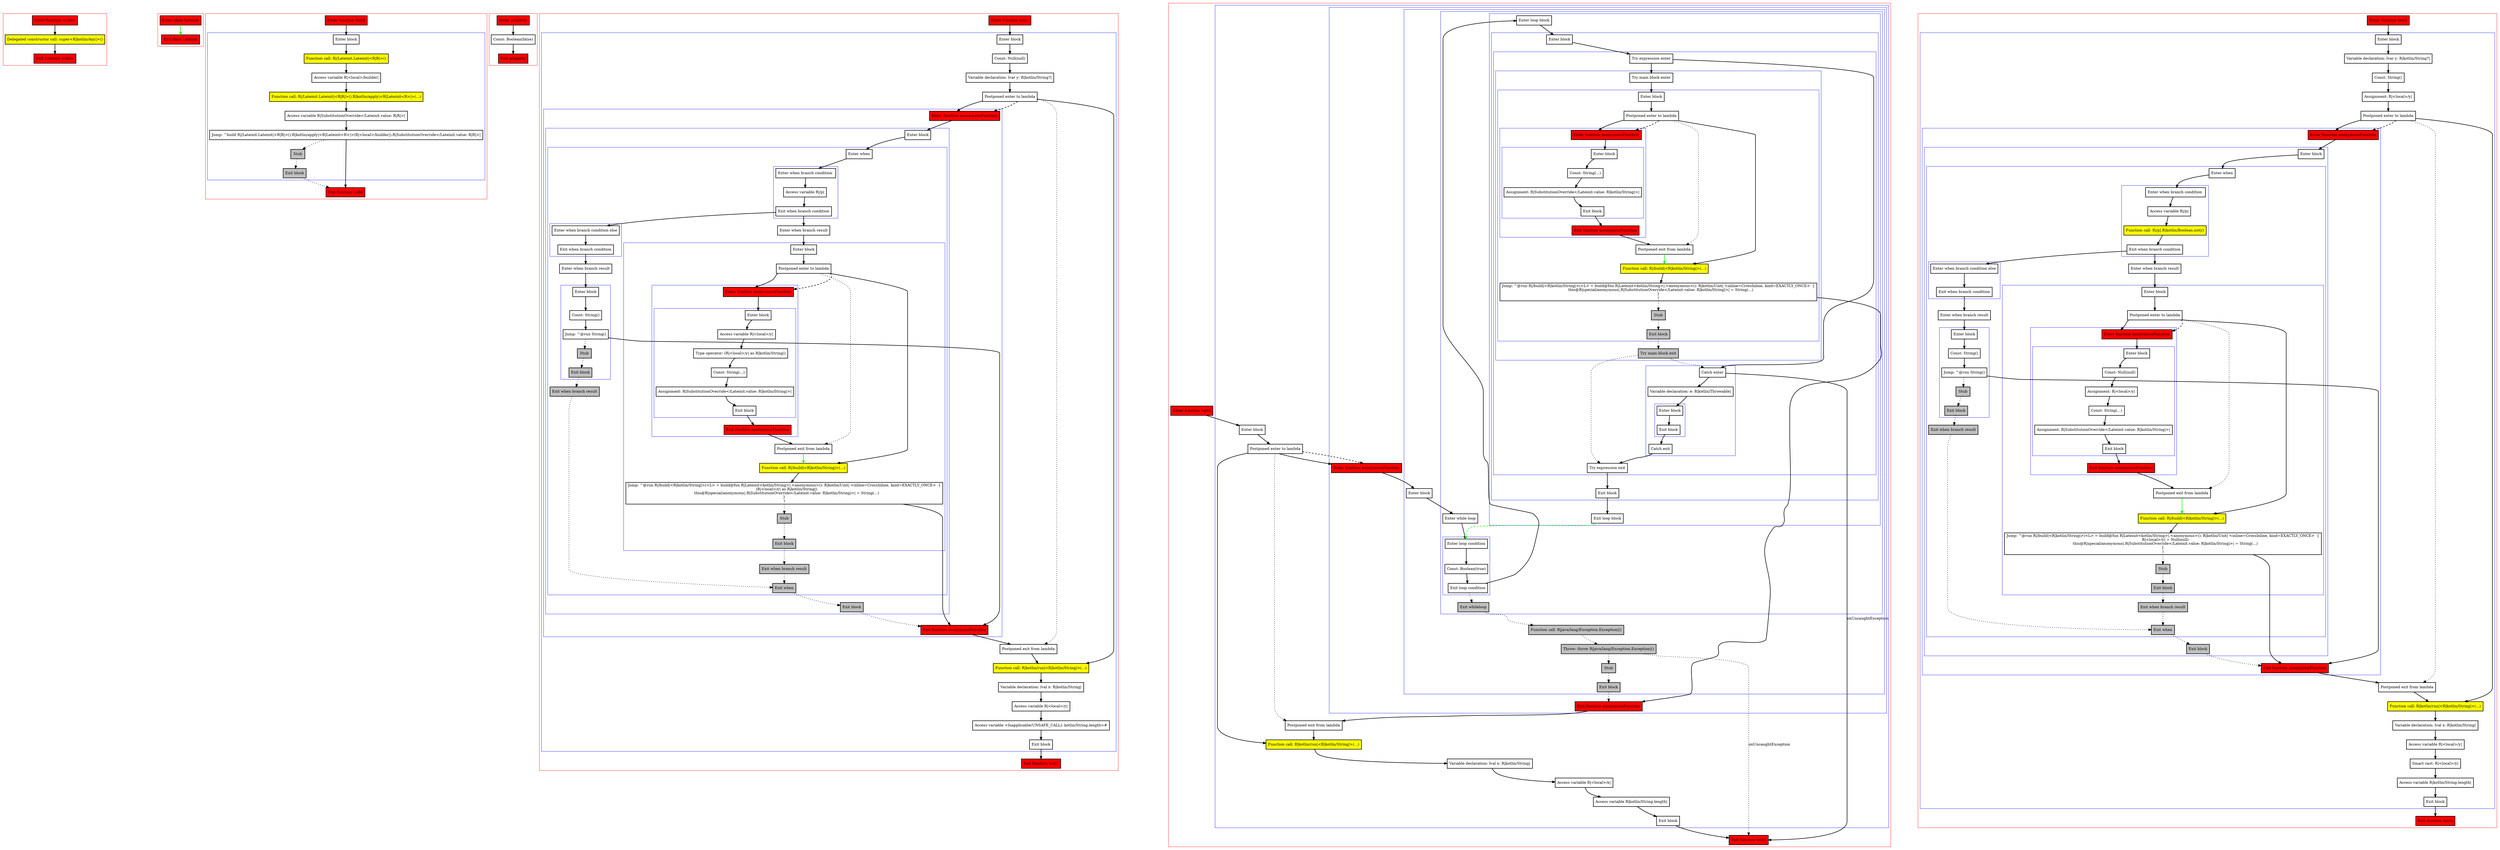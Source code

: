 digraph postponedLambdaInReturn_kt {
    graph [nodesep=3]
    node [shape=box penwidth=2]
    edge [penwidth=2]

    subgraph cluster_0 {
        color=red
        0 [label="Enter function <init>" style="filled" fillcolor=red];
        1 [label="Delegated constructor call: super<R|kotlin/Any|>()" style="filled" fillcolor=yellow];
        2 [label="Exit function <init>" style="filled" fillcolor=red];
    }
    0 -> {1};
    1 -> {2};

    subgraph cluster_1 {
        color=red
        3 [label="Enter class Lateinit" style="filled" fillcolor=red];
        4 [label="Exit class Lateinit" style="filled" fillcolor=red];
    }
    3 -> {4} [color=green];

    subgraph cluster_2 {
        color=red
        5 [label="Enter function build" style="filled" fillcolor=red];
        subgraph cluster_3 {
            color=blue
            6 [label="Enter block"];
            7 [label="Function call: R|/Lateinit.Lateinit|<R|R|>()" style="filled" fillcolor=yellow];
            8 [label="Access variable R|<local>/builder|"];
            9 [label="Function call: R|/Lateinit.Lateinit|<R|R|>().R|kotlin/apply|<R|Lateinit<R>|>(...)" style="filled" fillcolor=yellow];
            10 [label="Access variable R|SubstitutionOverride</Lateinit.value: R|R|>|"];
            11 [label="Jump: ^build R|/Lateinit.Lateinit|<R|R|>().R|kotlin/apply|<R|Lateinit<R>|>(R|<local>/builder|).R|SubstitutionOverride</Lateinit.value: R|R|>|"];
            12 [label="Stub" style="filled" fillcolor=gray];
            13 [label="Exit block" style="filled" fillcolor=gray];
        }
        14 [label="Exit function build" style="filled" fillcolor=red];
    }
    5 -> {6};
    6 -> {7};
    7 -> {8};
    8 -> {9};
    9 -> {10};
    10 -> {11};
    11 -> {14};
    11 -> {12} [style=dotted];
    12 -> {13} [style=dotted];
    13 -> {14} [style=dotted];

    subgraph cluster_4 {
        color=red
        15 [label="Enter property" style="filled" fillcolor=red];
        16 [label="Const: Boolean(false)"];
        17 [label="Exit property" style="filled" fillcolor=red];
    }
    15 -> {16};
    16 -> {17};

    subgraph cluster_5 {
        color=red
        18 [label="Enter function test1" style="filled" fillcolor=red];
        subgraph cluster_6 {
            color=blue
            19 [label="Enter block"];
            20 [label="Const: Null(null)"];
            21 [label="Variable declaration: lvar y: R|kotlin/String?|"];
            22 [label="Postponed enter to lambda"];
            subgraph cluster_7 {
                color=blue
                30 [label="Enter function anonymousFunction" style="filled" fillcolor=red];
                subgraph cluster_8 {
                    color=blue
                    31 [label="Enter block"];
                    subgraph cluster_9 {
                        color=blue
                        32 [label="Enter when"];
                        subgraph cluster_10 {
                            color=blue
                            33 [label="Enter when branch condition "];
                            34 [label="Access variable R|/p|"];
                            35 [label="Exit when branch condition"];
                        }
                        subgraph cluster_11 {
                            color=blue
                            36 [label="Enter when branch condition else"];
                            37 [label="Exit when branch condition"];
                        }
                        38 [label="Enter when branch result"];
                        subgraph cluster_12 {
                            color=blue
                            39 [label="Enter block"];
                            40 [label="Const: String()"];
                            41 [label="Jump: ^@run String()"];
                            42 [label="Stub" style="filled" fillcolor=gray];
                            43 [label="Exit block" style="filled" fillcolor=gray];
                        }
                        44 [label="Exit when branch result" style="filled" fillcolor=gray];
                        45 [label="Enter when branch result"];
                        subgraph cluster_13 {
                            color=blue
                            46 [label="Enter block"];
                            47 [label="Postponed enter to lambda"];
                            subgraph cluster_14 {
                                color=blue
                                57 [label="Enter function anonymousFunction" style="filled" fillcolor=red];
                                subgraph cluster_15 {
                                    color=blue
                                    58 [label="Enter block"];
                                    59 [label="Access variable R|<local>/y|"];
                                    60 [label="Type operator: (R|<local>/y| as R|kotlin/String|)"];
                                    61 [label="Const: String(...)"];
                                    62 [label="Assignment: R|SubstitutionOverride</Lateinit.value: R|kotlin/String|>|"];
                                    63 [label="Exit block"];
                                }
                                64 [label="Exit function anonymousFunction" style="filled" fillcolor=red];
                            }
                            48 [label="Postponed exit from lambda"];
                            49 [label="Function call: R|/build|<R|kotlin/String|>(...)" style="filled" fillcolor=yellow];
                            50 [label="Jump: ^@run R|/build|<R|kotlin/String|>(<L> = build@fun R|Lateinit<kotlin/String>|.<anonymous>(): R|kotlin/Unit| <inline=CrossInline, kind=EXACTLY_ONCE>  {
    (R|<local>/y| as R|kotlin/String|)
    this@R|special/anonymous|.R|SubstitutionOverride</Lateinit.value: R|kotlin/String|>| = String(...)
}
)"];
                            51 [label="Stub" style="filled" fillcolor=gray];
                            52 [label="Exit block" style="filled" fillcolor=gray];
                        }
                        53 [label="Exit when branch result" style="filled" fillcolor=gray];
                        54 [label="Exit when" style="filled" fillcolor=gray];
                    }
                    55 [label="Exit block" style="filled" fillcolor=gray];
                }
                56 [label="Exit function anonymousFunction" style="filled" fillcolor=red];
            }
            23 [label="Postponed exit from lambda"];
            24 [label="Function call: R|kotlin/run|<R|kotlin/String|>(...)" style="filled" fillcolor=yellow];
            25 [label="Variable declaration: lval x: R|kotlin/String|"];
            26 [label="Access variable R|<local>/y|"];
            27 [label="Access variable <Inapplicable(UNSAFE_CALL): kotlin/String.length>#"];
            28 [label="Exit block"];
        }
        29 [label="Exit function test1" style="filled" fillcolor=red];
    }
    18 -> {19};
    19 -> {20};
    20 -> {21};
    21 -> {22};
    22 -> {30 24};
    22 -> {23} [style=dotted];
    22 -> {30} [style=dashed];
    23 -> {24};
    24 -> {25};
    25 -> {26};
    26 -> {27};
    27 -> {28};
    28 -> {29};
    30 -> {31};
    31 -> {32};
    32 -> {33};
    33 -> {34};
    34 -> {35};
    35 -> {45 36};
    36 -> {37};
    37 -> {38};
    38 -> {39};
    39 -> {40};
    40 -> {41};
    41 -> {56};
    41 -> {42} [style=dotted];
    42 -> {43} [style=dotted];
    43 -> {44} [style=dotted];
    44 -> {54} [style=dotted];
    45 -> {46};
    46 -> {47};
    47 -> {49 57};
    47 -> {48} [style=dotted];
    47 -> {57} [style=dashed];
    48 -> {49} [color=green];
    49 -> {50};
    50 -> {56};
    50 -> {51} [style=dotted];
    51 -> {52} [style=dotted];
    52 -> {53} [style=dotted];
    53 -> {54} [style=dotted];
    54 -> {55} [style=dotted];
    55 -> {56} [style=dotted];
    56 -> {23};
    57 -> {58};
    58 -> {59};
    59 -> {60};
    60 -> {61};
    61 -> {62};
    62 -> {63};
    63 -> {64};
    64 -> {48};

    subgraph cluster_16 {
        color=red
        65 [label="Enter function test2" style="filled" fillcolor=red];
        subgraph cluster_17 {
            color=blue
            66 [label="Enter block"];
            67 [label="Postponed enter to lambda"];
            subgraph cluster_18 {
                color=blue
                75 [label="Enter function anonymousFunction" style="filled" fillcolor=red];
                subgraph cluster_19 {
                    color=blue
                    76 [label="Enter block"];
                    subgraph cluster_20 {
                        color=blue
                        77 [label="Enter while loop"];
                        subgraph cluster_21 {
                            color=blue
                            78 [label="Enter loop condition"];
                            79 [label="Const: Boolean(true)"];
                            80 [label="Exit loop condition"];
                        }
                        subgraph cluster_22 {
                            color=blue
                            81 [label="Enter loop block"];
                            subgraph cluster_23 {
                                color=blue
                                82 [label="Enter block"];
                                subgraph cluster_24 {
                                    color=blue
                                    83 [label="Try expression enter"];
                                    subgraph cluster_25 {
                                        color=blue
                                        84 [label="Try main block enter"];
                                        subgraph cluster_26 {
                                            color=blue
                                            85 [label="Enter block"];
                                            86 [label="Postponed enter to lambda"];
                                            subgraph cluster_27 {
                                                color=blue
                                                107 [label="Enter function anonymousFunction" style="filled" fillcolor=red];
                                                subgraph cluster_28 {
                                                    color=blue
                                                    108 [label="Enter block"];
                                                    109 [label="Const: String(...)"];
                                                    110 [label="Assignment: R|SubstitutionOverride</Lateinit.value: R|kotlin/String|>|"];
                                                    111 [label="Exit block"];
                                                }
                                                112 [label="Exit function anonymousFunction" style="filled" fillcolor=red];
                                            }
                                            87 [label="Postponed exit from lambda"];
                                            88 [label="Function call: R|/build|<R|kotlin/String|>(...)" style="filled" fillcolor=yellow];
                                            89 [label="Jump: ^@run R|/build|<R|kotlin/String|>(<L> = build@fun R|Lateinit<kotlin/String>|.<anonymous>(): R|kotlin/Unit| <inline=CrossInline, kind=EXACTLY_ONCE>  {
    this@R|special/anonymous|.R|SubstitutionOverride</Lateinit.value: R|kotlin/String|>| = String(...)
}
)"];
                                            90 [label="Stub" style="filled" fillcolor=gray];
                                            91 [label="Exit block" style="filled" fillcolor=gray];
                                        }
                                        92 [label="Try main block exit" style="filled" fillcolor=gray];
                                    }
                                    subgraph cluster_29 {
                                        color=blue
                                        93 [label="Catch enter"];
                                        94 [label="Variable declaration: e: R|kotlin/Throwable|"];
                                        subgraph cluster_30 {
                                            color=blue
                                            95 [label="Enter block"];
                                            96 [label="Exit block"];
                                        }
                                        97 [label="Catch exit"];
                                    }
                                    98 [label="Try expression exit"];
                                }
                                99 [label="Exit block"];
                            }
                            100 [label="Exit loop block"];
                        }
                        101 [label="Exit whileloop" style="filled" fillcolor=gray];
                    }
                    102 [label="Function call: R|java/lang/Exception.Exception|()" style="filled" fillcolor=gray];
                    103 [label="Throw: throw R|java/lang/Exception.Exception|()" style="filled" fillcolor=gray];
                    104 [label="Stub" style="filled" fillcolor=gray];
                    105 [label="Exit block" style="filled" fillcolor=gray];
                }
                106 [label="Exit function anonymousFunction" style="filled" fillcolor=red];
            }
            68 [label="Postponed exit from lambda"];
            69 [label="Function call: R|kotlin/run|<R|kotlin/String|>(...)" style="filled" fillcolor=yellow];
            70 [label="Variable declaration: lval x: R|kotlin/String|"];
            71 [label="Access variable R|<local>/x|"];
            72 [label="Access variable R|kotlin/String.length|"];
            73 [label="Exit block"];
        }
        74 [label="Exit function test2" style="filled" fillcolor=red];
    }
    65 -> {66};
    66 -> {67};
    67 -> {75 69};
    67 -> {68} [style=dotted];
    67 -> {75} [style=dashed];
    68 -> {69};
    69 -> {70};
    70 -> {71};
    71 -> {72};
    72 -> {73};
    73 -> {74};
    75 -> {76};
    76 -> {77};
    77 -> {78};
    78 -> {79};
    79 -> {80};
    80 -> {81};
    80 -> {101} [style=dotted];
    81 -> {82};
    82 -> {83};
    83 -> {84 93};
    84 -> {85};
    85 -> {86};
    86 -> {88 107};
    86 -> {87} [style=dotted];
    86 -> {107} [style=dashed];
    87 -> {88} [color=green];
    88 -> {89};
    89 -> {106};
    89 -> {90} [style=dotted];
    90 -> {91} [style=dotted];
    91 -> {92} [style=dotted];
    92 -> {98 93} [style=dotted];
    93 -> {94};
    93 -> {74}    [label=onUncaughtException];
    94 -> {95};
    95 -> {96};
    96 -> {97};
    97 -> {98};
    98 -> {99};
    99 -> {100};
    100 -> {78} [color=green style=dashed];
    101 -> {102} [style=dotted];
    102 -> {103} [style=dotted];
    103 -> {104} [style=dotted];
    103 -> {74} [style=dotted]    [label=onUncaughtException];
    104 -> {105} [style=dotted];
    105 -> {106} [style=dotted];
    106 -> {68};
    107 -> {108};
    108 -> {109};
    109 -> {110};
    110 -> {111};
    111 -> {112};
    112 -> {87};

    subgraph cluster_31 {
        color=red
        113 [label="Enter function test3" style="filled" fillcolor=red];
        subgraph cluster_32 {
            color=blue
            114 [label="Enter block"];
            115 [label="Variable declaration: lvar y: R|kotlin/String?|"];
            116 [label="Const: String()"];
            117 [label="Assignment: R|<local>/y|"];
            118 [label="Postponed enter to lambda"];
            subgraph cluster_33 {
                color=blue
                127 [label="Enter function anonymousFunction" style="filled" fillcolor=red];
                subgraph cluster_34 {
                    color=blue
                    128 [label="Enter block"];
                    subgraph cluster_35 {
                        color=blue
                        129 [label="Enter when"];
                        subgraph cluster_36 {
                            color=blue
                            130 [label="Enter when branch condition "];
                            131 [label="Access variable R|/p|"];
                            132 [label="Function call: R|/p|.R|kotlin/Boolean.not|()" style="filled" fillcolor=yellow];
                            133 [label="Exit when branch condition"];
                        }
                        subgraph cluster_37 {
                            color=blue
                            134 [label="Enter when branch condition else"];
                            135 [label="Exit when branch condition"];
                        }
                        136 [label="Enter when branch result"];
                        subgraph cluster_38 {
                            color=blue
                            137 [label="Enter block"];
                            138 [label="Const: String()"];
                            139 [label="Jump: ^@run String()"];
                            140 [label="Stub" style="filled" fillcolor=gray];
                            141 [label="Exit block" style="filled" fillcolor=gray];
                        }
                        142 [label="Exit when branch result" style="filled" fillcolor=gray];
                        143 [label="Enter when branch result"];
                        subgraph cluster_39 {
                            color=blue
                            144 [label="Enter block"];
                            145 [label="Postponed enter to lambda"];
                            subgraph cluster_40 {
                                color=blue
                                155 [label="Enter function anonymousFunction" style="filled" fillcolor=red];
                                subgraph cluster_41 {
                                    color=blue
                                    156 [label="Enter block"];
                                    157 [label="Const: Null(null)"];
                                    158 [label="Assignment: R|<local>/y|"];
                                    159 [label="Const: String(...)"];
                                    160 [label="Assignment: R|SubstitutionOverride</Lateinit.value: R|kotlin/String|>|"];
                                    161 [label="Exit block"];
                                }
                                162 [label="Exit function anonymousFunction" style="filled" fillcolor=red];
                            }
                            146 [label="Postponed exit from lambda"];
                            147 [label="Function call: R|/build|<R|kotlin/String|>(...)" style="filled" fillcolor=yellow];
                            148 [label="Jump: ^@run R|/build|<R|kotlin/String|>(<L> = build@fun R|Lateinit<kotlin/String>|.<anonymous>(): R|kotlin/Unit| <inline=CrossInline, kind=EXACTLY_ONCE>  {
    R|<local>/y| = Null(null)
    this@R|special/anonymous|.R|SubstitutionOverride</Lateinit.value: R|kotlin/String|>| = String(...)
}
)"];
                            149 [label="Stub" style="filled" fillcolor=gray];
                            150 [label="Exit block" style="filled" fillcolor=gray];
                        }
                        151 [label="Exit when branch result" style="filled" fillcolor=gray];
                        152 [label="Exit when" style="filled" fillcolor=gray];
                    }
                    153 [label="Exit block" style="filled" fillcolor=gray];
                }
                154 [label="Exit function anonymousFunction" style="filled" fillcolor=red];
            }
            119 [label="Postponed exit from lambda"];
            120 [label="Function call: R|kotlin/run|<R|kotlin/String|>(...)" style="filled" fillcolor=yellow];
            121 [label="Variable declaration: lval x: R|kotlin/String|"];
            122 [label="Access variable R|<local>/y|"];
            123 [label="Smart cast: R|<local>/y|"];
            124 [label="Access variable R|kotlin/String.length|"];
            125 [label="Exit block"];
        }
        126 [label="Exit function test3" style="filled" fillcolor=red];
    }
    113 -> {114};
    114 -> {115};
    115 -> {116};
    116 -> {117};
    117 -> {118};
    118 -> {127 120};
    118 -> {119} [style=dotted];
    118 -> {127} [style=dashed];
    119 -> {120};
    120 -> {121};
    121 -> {122};
    122 -> {123};
    123 -> {124};
    124 -> {125};
    125 -> {126};
    127 -> {128};
    128 -> {129};
    129 -> {130};
    130 -> {131};
    131 -> {132};
    132 -> {133};
    133 -> {143 134};
    134 -> {135};
    135 -> {136};
    136 -> {137};
    137 -> {138};
    138 -> {139};
    139 -> {154};
    139 -> {140} [style=dotted];
    140 -> {141} [style=dotted];
    141 -> {142} [style=dotted];
    142 -> {152} [style=dotted];
    143 -> {144};
    144 -> {145};
    145 -> {147 155};
    145 -> {146} [style=dotted];
    145 -> {155} [style=dashed];
    146 -> {147} [color=green];
    147 -> {148};
    148 -> {154};
    148 -> {149} [style=dotted];
    149 -> {150} [style=dotted];
    150 -> {151} [style=dotted];
    151 -> {152} [style=dotted];
    152 -> {153} [style=dotted];
    153 -> {154} [style=dotted];
    154 -> {119};
    155 -> {156};
    156 -> {157};
    157 -> {158};
    158 -> {159};
    159 -> {160};
    160 -> {161};
    161 -> {162};
    162 -> {146};

}
